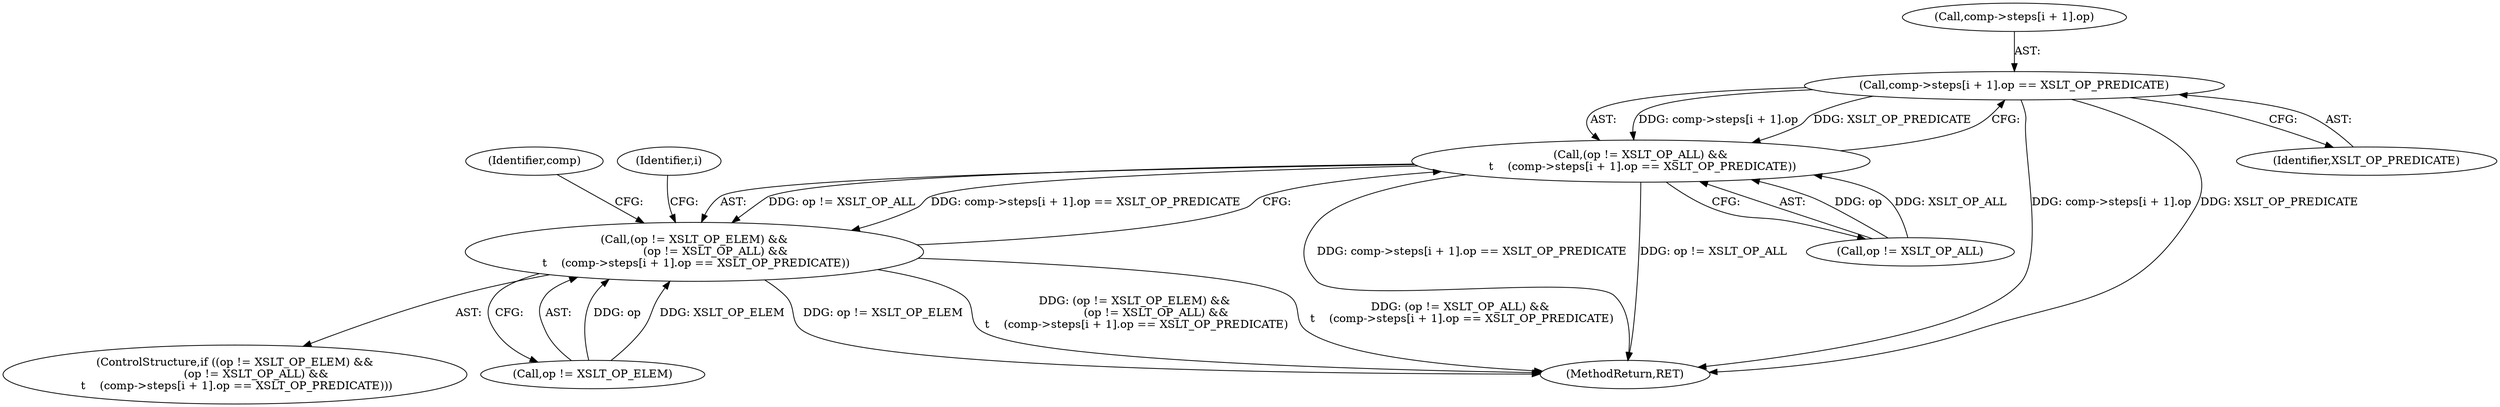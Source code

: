 digraph "0_Chrome_96dbafe288dbe2f0cc45fa3c39daf6d0c37acbab_26@array" {
"1000434" [label="(Call,comp->steps[i + 1].op == XSLT_OP_PREDICATE)"];
"1000430" [label="(Call,(op != XSLT_OP_ALL) &&\n \t    (comp->steps[i + 1].op == XSLT_OP_PREDICATE))"];
"1000426" [label="(Call,(op != XSLT_OP_ELEM) &&\n            (op != XSLT_OP_ALL) &&\n \t    (comp->steps[i + 1].op == XSLT_OP_PREDICATE))"];
"1000448" [label="(Identifier,comp)"];
"1000486" [label="(MethodReturn,RET)"];
"1000425" [label="(ControlStructure,if ((op != XSLT_OP_ELEM) &&\n            (op != XSLT_OP_ALL) &&\n \t    (comp->steps[i + 1].op == XSLT_OP_PREDICATE)))"];
"1000430" [label="(Call,(op != XSLT_OP_ALL) &&\n \t    (comp->steps[i + 1].op == XSLT_OP_PREDICATE))"];
"1000431" [label="(Call,op != XSLT_OP_ALL)"];
"1000435" [label="(Call,comp->steps[i + 1].op)"];
"1000426" [label="(Call,(op != XSLT_OP_ELEM) &&\n            (op != XSLT_OP_ALL) &&\n \t    (comp->steps[i + 1].op == XSLT_OP_PREDICATE))"];
"1000427" [label="(Call,op != XSLT_OP_ELEM)"];
"1000444" [label="(Identifier,XSLT_OP_PREDICATE)"];
"1000434" [label="(Call,comp->steps[i + 1].op == XSLT_OP_PREDICATE)"];
"1000413" [label="(Identifier,i)"];
"1000434" -> "1000430"  [label="AST: "];
"1000434" -> "1000444"  [label="CFG: "];
"1000435" -> "1000434"  [label="AST: "];
"1000444" -> "1000434"  [label="AST: "];
"1000430" -> "1000434"  [label="CFG: "];
"1000434" -> "1000486"  [label="DDG: comp->steps[i + 1].op"];
"1000434" -> "1000486"  [label="DDG: XSLT_OP_PREDICATE"];
"1000434" -> "1000430"  [label="DDG: comp->steps[i + 1].op"];
"1000434" -> "1000430"  [label="DDG: XSLT_OP_PREDICATE"];
"1000430" -> "1000426"  [label="AST: "];
"1000430" -> "1000431"  [label="CFG: "];
"1000431" -> "1000430"  [label="AST: "];
"1000426" -> "1000430"  [label="CFG: "];
"1000430" -> "1000486"  [label="DDG: comp->steps[i + 1].op == XSLT_OP_PREDICATE"];
"1000430" -> "1000486"  [label="DDG: op != XSLT_OP_ALL"];
"1000430" -> "1000426"  [label="DDG: op != XSLT_OP_ALL"];
"1000430" -> "1000426"  [label="DDG: comp->steps[i + 1].op == XSLT_OP_PREDICATE"];
"1000431" -> "1000430"  [label="DDG: op"];
"1000431" -> "1000430"  [label="DDG: XSLT_OP_ALL"];
"1000426" -> "1000425"  [label="AST: "];
"1000426" -> "1000427"  [label="CFG: "];
"1000427" -> "1000426"  [label="AST: "];
"1000448" -> "1000426"  [label="CFG: "];
"1000413" -> "1000426"  [label="CFG: "];
"1000426" -> "1000486"  [label="DDG: op != XSLT_OP_ELEM"];
"1000426" -> "1000486"  [label="DDG: (op != XSLT_OP_ELEM) &&\n            (op != XSLT_OP_ALL) &&\n \t    (comp->steps[i + 1].op == XSLT_OP_PREDICATE)"];
"1000426" -> "1000486"  [label="DDG: (op != XSLT_OP_ALL) &&\n \t    (comp->steps[i + 1].op == XSLT_OP_PREDICATE)"];
"1000427" -> "1000426"  [label="DDG: op"];
"1000427" -> "1000426"  [label="DDG: XSLT_OP_ELEM"];
}
